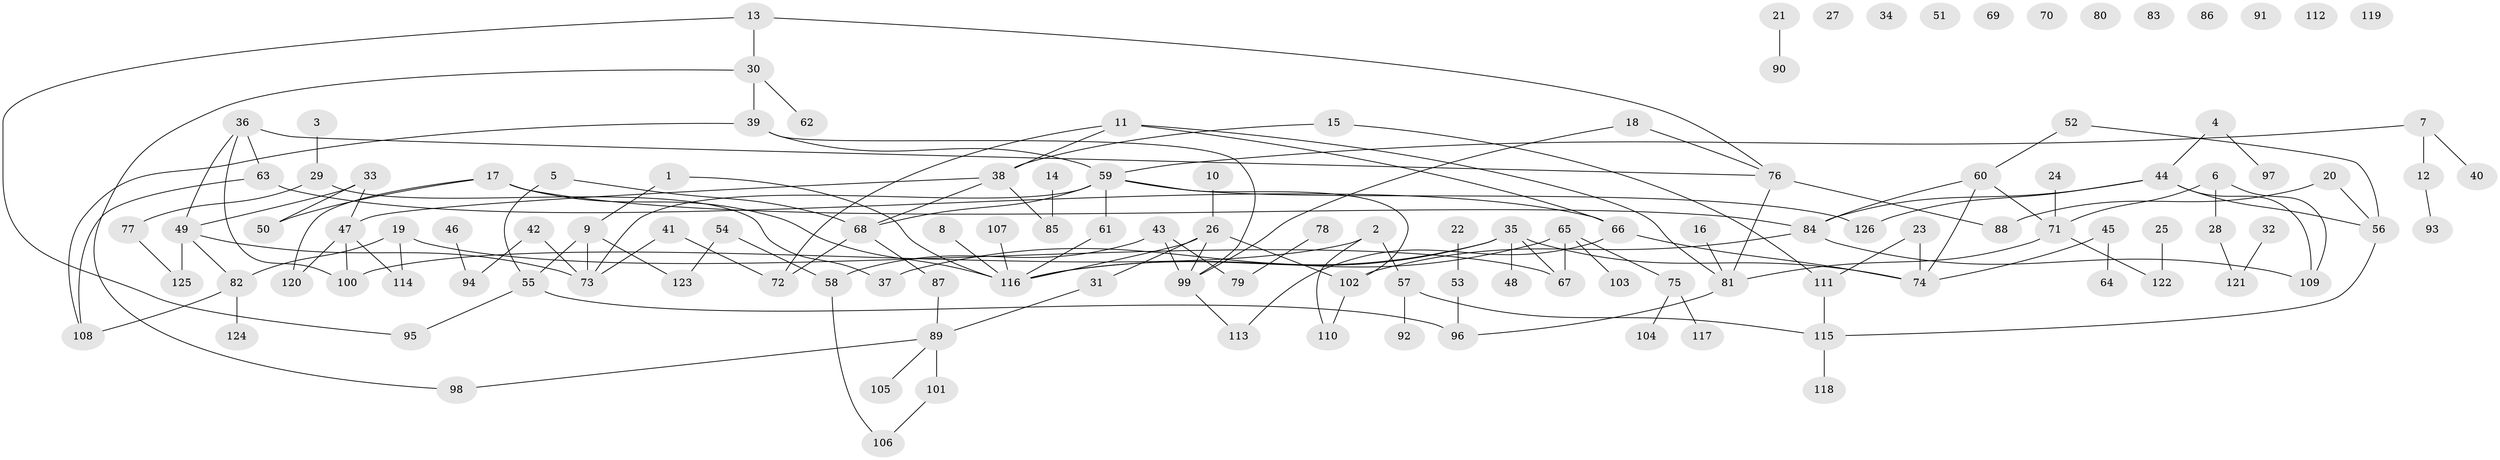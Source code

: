 // Generated by graph-tools (version 1.1) at 2025/00/03/09/25 03:00:43]
// undirected, 126 vertices, 153 edges
graph export_dot {
graph [start="1"]
  node [color=gray90,style=filled];
  1;
  2;
  3;
  4;
  5;
  6;
  7;
  8;
  9;
  10;
  11;
  12;
  13;
  14;
  15;
  16;
  17;
  18;
  19;
  20;
  21;
  22;
  23;
  24;
  25;
  26;
  27;
  28;
  29;
  30;
  31;
  32;
  33;
  34;
  35;
  36;
  37;
  38;
  39;
  40;
  41;
  42;
  43;
  44;
  45;
  46;
  47;
  48;
  49;
  50;
  51;
  52;
  53;
  54;
  55;
  56;
  57;
  58;
  59;
  60;
  61;
  62;
  63;
  64;
  65;
  66;
  67;
  68;
  69;
  70;
  71;
  72;
  73;
  74;
  75;
  76;
  77;
  78;
  79;
  80;
  81;
  82;
  83;
  84;
  85;
  86;
  87;
  88;
  89;
  90;
  91;
  92;
  93;
  94;
  95;
  96;
  97;
  98;
  99;
  100;
  101;
  102;
  103;
  104;
  105;
  106;
  107;
  108;
  109;
  110;
  111;
  112;
  113;
  114;
  115;
  116;
  117;
  118;
  119;
  120;
  121;
  122;
  123;
  124;
  125;
  126;
  1 -- 9;
  1 -- 116;
  2 -- 57;
  2 -- 100;
  2 -- 110;
  3 -- 29;
  4 -- 44;
  4 -- 97;
  5 -- 55;
  5 -- 68;
  6 -- 28;
  6 -- 71;
  6 -- 109;
  7 -- 12;
  7 -- 40;
  7 -- 59;
  8 -- 116;
  9 -- 55;
  9 -- 73;
  9 -- 123;
  10 -- 26;
  11 -- 38;
  11 -- 66;
  11 -- 72;
  11 -- 81;
  12 -- 93;
  13 -- 30;
  13 -- 76;
  13 -- 95;
  14 -- 85;
  15 -- 38;
  15 -- 111;
  16 -- 81;
  17 -- 50;
  17 -- 84;
  17 -- 116;
  17 -- 120;
  18 -- 76;
  18 -- 99;
  19 -- 67;
  19 -- 82;
  19 -- 114;
  20 -- 56;
  20 -- 88;
  21 -- 90;
  22 -- 53;
  23 -- 74;
  23 -- 111;
  24 -- 71;
  25 -- 122;
  26 -- 31;
  26 -- 99;
  26 -- 102;
  26 -- 116;
  28 -- 121;
  29 -- 37;
  29 -- 77;
  30 -- 39;
  30 -- 62;
  30 -- 98;
  31 -- 89;
  32 -- 121;
  33 -- 47;
  33 -- 49;
  33 -- 50;
  35 -- 37;
  35 -- 48;
  35 -- 67;
  35 -- 74;
  35 -- 116;
  36 -- 49;
  36 -- 63;
  36 -- 76;
  36 -- 100;
  38 -- 47;
  38 -- 68;
  38 -- 85;
  39 -- 59;
  39 -- 99;
  39 -- 108;
  41 -- 72;
  41 -- 73;
  42 -- 73;
  42 -- 94;
  43 -- 58;
  43 -- 79;
  43 -- 99;
  44 -- 56;
  44 -- 84;
  44 -- 109;
  44 -- 126;
  45 -- 64;
  45 -- 74;
  46 -- 94;
  47 -- 100;
  47 -- 114;
  47 -- 120;
  49 -- 73;
  49 -- 82;
  49 -- 125;
  52 -- 56;
  52 -- 60;
  53 -- 96;
  54 -- 58;
  54 -- 123;
  55 -- 95;
  55 -- 96;
  56 -- 115;
  57 -- 92;
  57 -- 115;
  58 -- 106;
  59 -- 61;
  59 -- 68;
  59 -- 73;
  59 -- 102;
  59 -- 126;
  60 -- 71;
  60 -- 74;
  60 -- 84;
  61 -- 116;
  63 -- 66;
  63 -- 108;
  65 -- 67;
  65 -- 75;
  65 -- 103;
  65 -- 116;
  66 -- 74;
  66 -- 113;
  68 -- 72;
  68 -- 87;
  71 -- 81;
  71 -- 122;
  75 -- 104;
  75 -- 117;
  76 -- 81;
  76 -- 88;
  77 -- 125;
  78 -- 79;
  81 -- 96;
  82 -- 108;
  82 -- 124;
  84 -- 102;
  84 -- 109;
  87 -- 89;
  89 -- 98;
  89 -- 101;
  89 -- 105;
  99 -- 113;
  101 -- 106;
  102 -- 110;
  107 -- 116;
  111 -- 115;
  115 -- 118;
}
